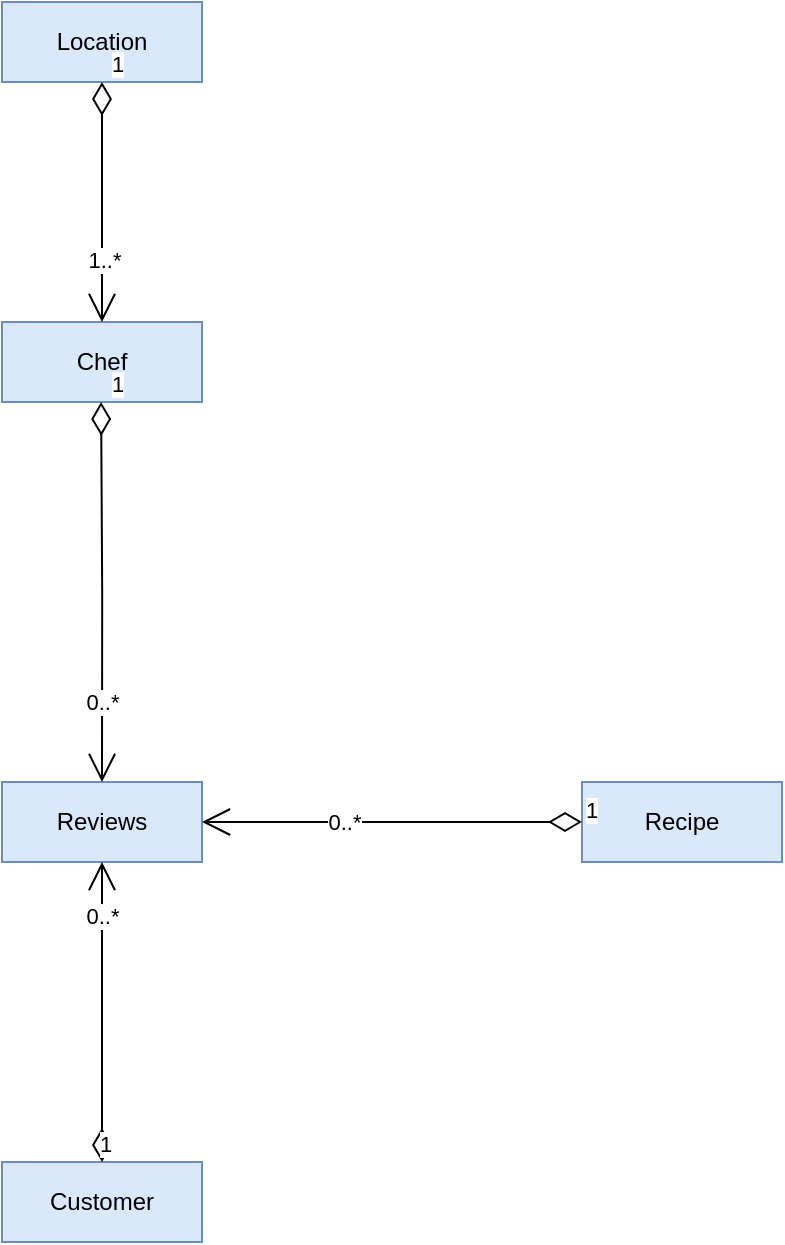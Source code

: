 <mxfile version="22.1.8" type="device">
  <diagram name="Page-1" id="Y2D5G1NJOct-wqYYKSaP">
    <mxGraphModel dx="954" dy="560" grid="1" gridSize="10" guides="1" tooltips="1" connect="1" arrows="1" fold="1" page="1" pageScale="1" pageWidth="850" pageHeight="1100" math="0" shadow="0">
      <root>
        <mxCell id="0" />
        <mxCell id="1" parent="0" />
        <mxCell id="trHiihsDUhTbvpWH3-bE-6" value="Customer" style="whiteSpace=wrap;html=1;align=center;fillColor=#dae8fc;strokeColor=#6c8ebf;" parent="1" vertex="1">
          <mxGeometry x="100" y="780" width="100" height="40" as="geometry" />
        </mxCell>
        <mxCell id="trHiihsDUhTbvpWH3-bE-8" value="Chef" style="whiteSpace=wrap;html=1;align=center;fillColor=#dae8fc;strokeColor=#6c8ebf;" parent="1" vertex="1">
          <mxGeometry x="100" y="360" width="100" height="40" as="geometry" />
        </mxCell>
        <mxCell id="trHiihsDUhTbvpWH3-bE-10" value="Location" style="whiteSpace=wrap;html=1;align=center;fillColor=#dae8fc;strokeColor=#6c8ebf;" parent="1" vertex="1">
          <mxGeometry x="100" y="200" width="100" height="40" as="geometry" />
        </mxCell>
        <mxCell id="trHiihsDUhTbvpWH3-bE-12" value="Reviews" style="whiteSpace=wrap;html=1;align=center;fillColor=#dae8fc;strokeColor=#6c8ebf;" parent="1" vertex="1">
          <mxGeometry x="100" y="590" width="100" height="40" as="geometry" />
        </mxCell>
        <mxCell id="trHiihsDUhTbvpWH3-bE-39" value="Recipe" style="whiteSpace=wrap;html=1;align=center;fillColor=#dae8fc;strokeColor=#6c8ebf;" parent="1" vertex="1">
          <mxGeometry x="390" y="590" width="100" height="40" as="geometry" />
        </mxCell>
        <mxCell id="trHiihsDUhTbvpWH3-bE-43" value="1" style="endArrow=open;html=1;endSize=12;startArrow=diamondThin;startSize=14;startFill=0;edgeStyle=orthogonalEdgeStyle;align=left;verticalAlign=bottom;rounded=0;exitX=0.5;exitY=0;exitDx=0;exitDy=0;entryX=0.5;entryY=1;entryDx=0;entryDy=0;" parent="1" source="trHiihsDUhTbvpWH3-bE-6" target="trHiihsDUhTbvpWH3-bE-12" edge="1">
          <mxGeometry x="-1" y="3" relative="1" as="geometry">
            <mxPoint x="230" y="700" as="sourcePoint" />
            <mxPoint x="390" y="700" as="targetPoint" />
          </mxGeometry>
        </mxCell>
        <mxCell id="trHiihsDUhTbvpWH3-bE-47" value="0..*" style="edgeLabel;html=1;align=center;verticalAlign=middle;resizable=0;points=[];" parent="trHiihsDUhTbvpWH3-bE-43" vertex="1" connectable="0">
          <mxGeometry x="0.648" relative="1" as="geometry">
            <mxPoint as="offset" />
          </mxGeometry>
        </mxCell>
        <mxCell id="trHiihsDUhTbvpWH3-bE-44" value="1" style="endArrow=open;html=1;endSize=12;startArrow=diamondThin;startSize=14;startFill=0;edgeStyle=orthogonalEdgeStyle;align=left;verticalAlign=bottom;rounded=0;exitX=0.5;exitY=0;exitDx=0;exitDy=0;entryX=0.5;entryY=0;entryDx=0;entryDy=0;" parent="1" target="trHiihsDUhTbvpWH3-bE-12" edge="1">
          <mxGeometry x="-1" y="3" relative="1" as="geometry">
            <mxPoint x="149.55" y="400" as="sourcePoint" />
            <mxPoint x="149.55" y="560" as="targetPoint" />
          </mxGeometry>
        </mxCell>
        <mxCell id="trHiihsDUhTbvpWH3-bE-46" value="0..*" style="edgeLabel;html=1;align=center;verticalAlign=middle;resizable=0;points=[];" parent="trHiihsDUhTbvpWH3-bE-44" vertex="1" connectable="0">
          <mxGeometry x="0.241" y="1" relative="1" as="geometry">
            <mxPoint x="-1" y="32" as="offset" />
          </mxGeometry>
        </mxCell>
        <mxCell id="trHiihsDUhTbvpWH3-bE-48" value="1" style="endArrow=open;html=1;endSize=12;startArrow=diamondThin;startSize=14;startFill=0;edgeStyle=orthogonalEdgeStyle;align=left;verticalAlign=bottom;rounded=0;exitX=0;exitY=0.5;exitDx=0;exitDy=0;entryX=1;entryY=0.5;entryDx=0;entryDy=0;" parent="1" source="trHiihsDUhTbvpWH3-bE-39" target="trHiihsDUhTbvpWH3-bE-12" edge="1">
          <mxGeometry x="-1" y="3" relative="1" as="geometry">
            <mxPoint x="380" y="609.55" as="sourcePoint" />
            <mxPoint x="220" y="609.55" as="targetPoint" />
          </mxGeometry>
        </mxCell>
        <mxCell id="trHiihsDUhTbvpWH3-bE-51" value="0..*" style="edgeLabel;html=1;align=center;verticalAlign=middle;resizable=0;points=[];" parent="trHiihsDUhTbvpWH3-bE-48" vertex="1" connectable="0">
          <mxGeometry x="0.257" relative="1" as="geometry">
            <mxPoint as="offset" />
          </mxGeometry>
        </mxCell>
        <mxCell id="trHiihsDUhTbvpWH3-bE-61" value="1" style="endArrow=open;html=1;endSize=12;startArrow=diamondThin;startSize=14;startFill=0;edgeStyle=orthogonalEdgeStyle;align=left;verticalAlign=bottom;rounded=0;exitX=0.5;exitY=1;exitDx=0;exitDy=0;" parent="1" source="trHiihsDUhTbvpWH3-bE-10" edge="1">
          <mxGeometry x="-1" y="3" relative="1" as="geometry">
            <mxPoint x="159.55" y="410" as="sourcePoint" />
            <mxPoint x="150" y="360" as="targetPoint" />
          </mxGeometry>
        </mxCell>
        <mxCell id="trHiihsDUhTbvpWH3-bE-64" value="1..*" style="edgeLabel;html=1;align=center;verticalAlign=middle;resizable=0;points=[];" parent="trHiihsDUhTbvpWH3-bE-61" vertex="1" connectable="0">
          <mxGeometry x="0.487" relative="1" as="geometry">
            <mxPoint as="offset" />
          </mxGeometry>
        </mxCell>
      </root>
    </mxGraphModel>
  </diagram>
</mxfile>
